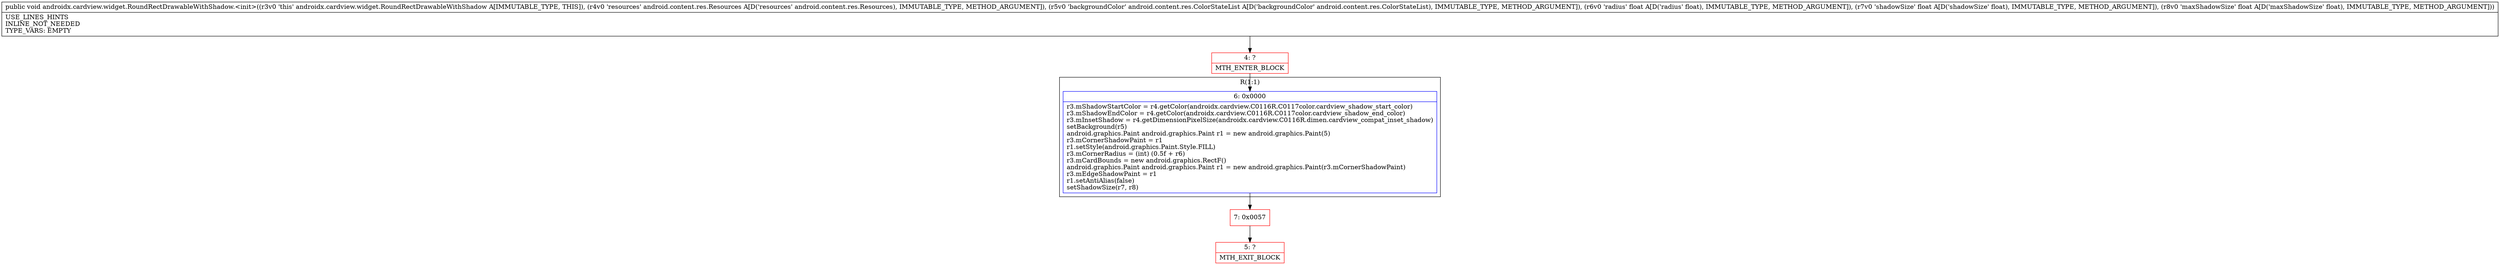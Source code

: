 digraph "CFG forandroidx.cardview.widget.RoundRectDrawableWithShadow.\<init\>(Landroid\/content\/res\/Resources;Landroid\/content\/res\/ColorStateList;FFF)V" {
subgraph cluster_Region_1932378856 {
label = "R(1:1)";
node [shape=record,color=blue];
Node_6 [shape=record,label="{6\:\ 0x0000|r3.mShadowStartColor = r4.getColor(androidx.cardview.C0116R.C0117color.cardview_shadow_start_color)\lr3.mShadowEndColor = r4.getColor(androidx.cardview.C0116R.C0117color.cardview_shadow_end_color)\lr3.mInsetShadow = r4.getDimensionPixelSize(androidx.cardview.C0116R.dimen.cardview_compat_inset_shadow)\lsetBackground(r5)\landroid.graphics.Paint android.graphics.Paint r1 = new android.graphics.Paint(5)\lr3.mCornerShadowPaint = r1\lr1.setStyle(android.graphics.Paint.Style.FILL)\lr3.mCornerRadius = (int) (0.5f + r6)\lr3.mCardBounds = new android.graphics.RectF()\landroid.graphics.Paint android.graphics.Paint r1 = new android.graphics.Paint(r3.mCornerShadowPaint)\lr3.mEdgeShadowPaint = r1\lr1.setAntiAlias(false)\lsetShadowSize(r7, r8)\l}"];
}
Node_4 [shape=record,color=red,label="{4\:\ ?|MTH_ENTER_BLOCK\l}"];
Node_7 [shape=record,color=red,label="{7\:\ 0x0057}"];
Node_5 [shape=record,color=red,label="{5\:\ ?|MTH_EXIT_BLOCK\l}"];
MethodNode[shape=record,label="{public void androidx.cardview.widget.RoundRectDrawableWithShadow.\<init\>((r3v0 'this' androidx.cardview.widget.RoundRectDrawableWithShadow A[IMMUTABLE_TYPE, THIS]), (r4v0 'resources' android.content.res.Resources A[D('resources' android.content.res.Resources), IMMUTABLE_TYPE, METHOD_ARGUMENT]), (r5v0 'backgroundColor' android.content.res.ColorStateList A[D('backgroundColor' android.content.res.ColorStateList), IMMUTABLE_TYPE, METHOD_ARGUMENT]), (r6v0 'radius' float A[D('radius' float), IMMUTABLE_TYPE, METHOD_ARGUMENT]), (r7v0 'shadowSize' float A[D('shadowSize' float), IMMUTABLE_TYPE, METHOD_ARGUMENT]), (r8v0 'maxShadowSize' float A[D('maxShadowSize' float), IMMUTABLE_TYPE, METHOD_ARGUMENT]))  | USE_LINES_HINTS\lINLINE_NOT_NEEDED\lTYPE_VARS: EMPTY\l}"];
MethodNode -> Node_4;Node_6 -> Node_7;
Node_4 -> Node_6;
Node_7 -> Node_5;
}


